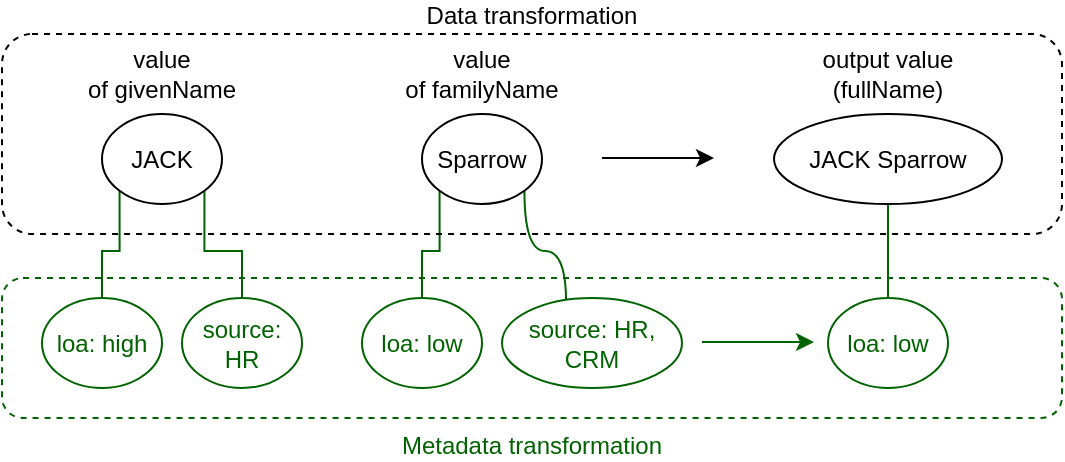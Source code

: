 <mxfile version="13.0.3" type="device"><diagram id="YCOg6omnFBf0Z2jtZBf2" name="Page-1"><mxGraphModel dx="1086" dy="966" grid="1" gridSize="10" guides="1" tooltips="1" connect="1" arrows="1" fold="1" page="1" pageScale="1" pageWidth="827" pageHeight="1169" math="0" shadow="0"><root><mxCell id="0"/><mxCell id="1" parent="0"/><mxCell id="N-kahdOr_oo5ukrK4i3T-5" style="edgeStyle=orthogonalEdgeStyle;orthogonalLoop=1;jettySize=auto;html=1;exitX=0;exitY=1;exitDx=0;exitDy=0;entryX=0.5;entryY=0;entryDx=0;entryDy=0;fontColor=#006300;endArrow=none;endFill=0;strokeColor=#006300;rounded=0;" edge="1" parent="1" source="5KRt6ZqHlSnUy4kQ7QpA-37" target="N-kahdOr_oo5ukrK4i3T-1"><mxGeometry relative="1" as="geometry"/></mxCell><mxCell id="N-kahdOr_oo5ukrK4i3T-6" style="edgeStyle=orthogonalEdgeStyle;orthogonalLoop=1;jettySize=auto;html=1;exitX=1;exitY=1;exitDx=0;exitDy=0;entryX=0.5;entryY=0;entryDx=0;entryDy=0;endArrow=none;endFill=0;strokeColor=#006300;fontColor=#006300;rounded=0;" edge="1" parent="1" source="5KRt6ZqHlSnUy4kQ7QpA-37" target="N-kahdOr_oo5ukrK4i3T-2"><mxGeometry relative="1" as="geometry"/></mxCell><mxCell id="5KRt6ZqHlSnUy4kQ7QpA-37" value="JACK" style="ellipse;whiteSpace=wrap;html=1;" parent="1" vertex="1"><mxGeometry x="150" y="670" width="60" height="45" as="geometry"/></mxCell><mxCell id="N-kahdOr_oo5ukrK4i3T-11" style="edgeStyle=orthogonalEdgeStyle;orthogonalLoop=1;jettySize=auto;html=1;exitX=0;exitY=1;exitDx=0;exitDy=0;entryX=0.5;entryY=0;entryDx=0;entryDy=0;endArrow=none;endFill=0;strokeColor=#006300;fontColor=#006300;rounded=0;" edge="1" parent="1" source="5KRt6ZqHlSnUy4kQ7QpA-38" target="N-kahdOr_oo5ukrK4i3T-7"><mxGeometry relative="1" as="geometry"/></mxCell><mxCell id="N-kahdOr_oo5ukrK4i3T-12" style="edgeStyle=orthogonalEdgeStyle;curved=1;orthogonalLoop=1;jettySize=auto;html=1;exitX=1;exitY=1;exitDx=0;exitDy=0;entryX=0.356;entryY=0.044;entryDx=0;entryDy=0;entryPerimeter=0;endArrow=none;endFill=0;strokeColor=#006300;fontColor=#006300;" edge="1" parent="1" source="5KRt6ZqHlSnUy4kQ7QpA-38" target="N-kahdOr_oo5ukrK4i3T-8"><mxGeometry relative="1" as="geometry"/></mxCell><mxCell id="5KRt6ZqHlSnUy4kQ7QpA-38" value="Sparrow" style="ellipse;whiteSpace=wrap;html=1;" parent="1" vertex="1"><mxGeometry x="310" y="670" width="60" height="45" as="geometry"/></mxCell><mxCell id="5KRt6ZqHlSnUy4kQ7QpA-41" style="edgeStyle=orthogonalEdgeStyle;rounded=0;orthogonalLoop=1;jettySize=auto;html=1;exitX=1;exitY=0.5;exitDx=0;exitDy=0;" parent="1" edge="1"><mxGeometry relative="1" as="geometry"><mxPoint x="400" y="692" as="sourcePoint"/><mxPoint x="456" y="692" as="targetPoint"/></mxGeometry></mxCell><mxCell id="N-kahdOr_oo5ukrK4i3T-14" style="edgeStyle=orthogonalEdgeStyle;curved=1;orthogonalLoop=1;jettySize=auto;html=1;endArrow=none;endFill=0;strokeColor=#006300;fontColor=#006300;" edge="1" parent="1" source="5KRt6ZqHlSnUy4kQ7QpA-42" target="N-kahdOr_oo5ukrK4i3T-13"><mxGeometry relative="1" as="geometry"/></mxCell><mxCell id="5KRt6ZqHlSnUy4kQ7QpA-42" value="JACK Sparrow" style="ellipse;whiteSpace=wrap;html=1;" parent="1" vertex="1"><mxGeometry x="486" y="670" width="114" height="45" as="geometry"/></mxCell><mxCell id="-PhXBqc7swjOtzvtHgb5-2" value="value &lt;br&gt;of givenName" style="text;html=1;strokeColor=none;fillColor=none;align=center;verticalAlign=middle;whiteSpace=wrap;rounded=0;" parent="1" vertex="1"><mxGeometry x="140" y="640" width="80" height="20" as="geometry"/></mxCell><mxCell id="-PhXBqc7swjOtzvtHgb5-5" value="value&lt;br&gt;of familyName" style="text;html=1;strokeColor=none;fillColor=none;align=center;verticalAlign=middle;whiteSpace=wrap;rounded=0;" parent="1" vertex="1"><mxGeometry x="300" y="640" width="80" height="20" as="geometry"/></mxCell><mxCell id="-PhXBqc7swjOtzvtHgb5-7" value="output value (fullName)" style="text;html=1;strokeColor=none;fillColor=none;align=center;verticalAlign=middle;whiteSpace=wrap;rounded=0;" parent="1" vertex="1"><mxGeometry x="496" y="640" width="94" height="20" as="geometry"/></mxCell><mxCell id="N-kahdOr_oo5ukrK4i3T-1" value="loa: high" style="ellipse;whiteSpace=wrap;html=1;strokeColor=#006300;fontColor=#006300;" vertex="1" parent="1"><mxGeometry x="120" y="762" width="60" height="45" as="geometry"/></mxCell><mxCell id="N-kahdOr_oo5ukrK4i3T-2" value="source: HR" style="ellipse;whiteSpace=wrap;html=1;strokeColor=#006300;fontColor=#006300;" vertex="1" parent="1"><mxGeometry x="190" y="762" width="60" height="45" as="geometry"/></mxCell><mxCell id="N-kahdOr_oo5ukrK4i3T-7" value="loa: low" style="ellipse;whiteSpace=wrap;html=1;strokeColor=#006300;fontColor=#006300;" vertex="1" parent="1"><mxGeometry x="280" y="762" width="60" height="45" as="geometry"/></mxCell><mxCell id="N-kahdOr_oo5ukrK4i3T-8" value="source: HR, CRM" style="ellipse;whiteSpace=wrap;html=1;strokeColor=#006300;fontColor=#006300;" vertex="1" parent="1"><mxGeometry x="350" y="762" width="90" height="45" as="geometry"/></mxCell><mxCell id="N-kahdOr_oo5ukrK4i3T-13" value="loa: low" style="ellipse;whiteSpace=wrap;html=1;strokeColor=#006300;fontColor=#006300;" vertex="1" parent="1"><mxGeometry x="513" y="762" width="60" height="45" as="geometry"/></mxCell><mxCell id="N-kahdOr_oo5ukrK4i3T-15" style="edgeStyle=orthogonalEdgeStyle;rounded=0;orthogonalLoop=1;jettySize=auto;html=1;exitX=1;exitY=0.5;exitDx=0;exitDy=0;strokeColor=#006300;" edge="1" parent="1"><mxGeometry relative="1" as="geometry"><mxPoint x="450" y="784" as="sourcePoint"/><mxPoint x="506" y="784" as="targetPoint"/></mxGeometry></mxCell><mxCell id="N-kahdOr_oo5ukrK4i3T-16" value="Data transformation" style="rounded=1;whiteSpace=wrap;html=1;strokeColor=#000000;fontColor=#000000;fillColor=none;labelPosition=center;verticalLabelPosition=top;align=center;verticalAlign=bottom;dashed=1;" vertex="1" parent="1"><mxGeometry x="100" y="630" width="530" height="100" as="geometry"/></mxCell><mxCell id="N-kahdOr_oo5ukrK4i3T-17" value="Metadata transformation" style="rounded=1;whiteSpace=wrap;html=1;strokeColor=#006300;fontColor=#006300;fillColor=none;labelPosition=center;verticalLabelPosition=bottom;align=center;verticalAlign=top;dashed=1;" vertex="1" parent="1"><mxGeometry x="100" y="752" width="530" height="70" as="geometry"/></mxCell></root></mxGraphModel></diagram></mxfile>